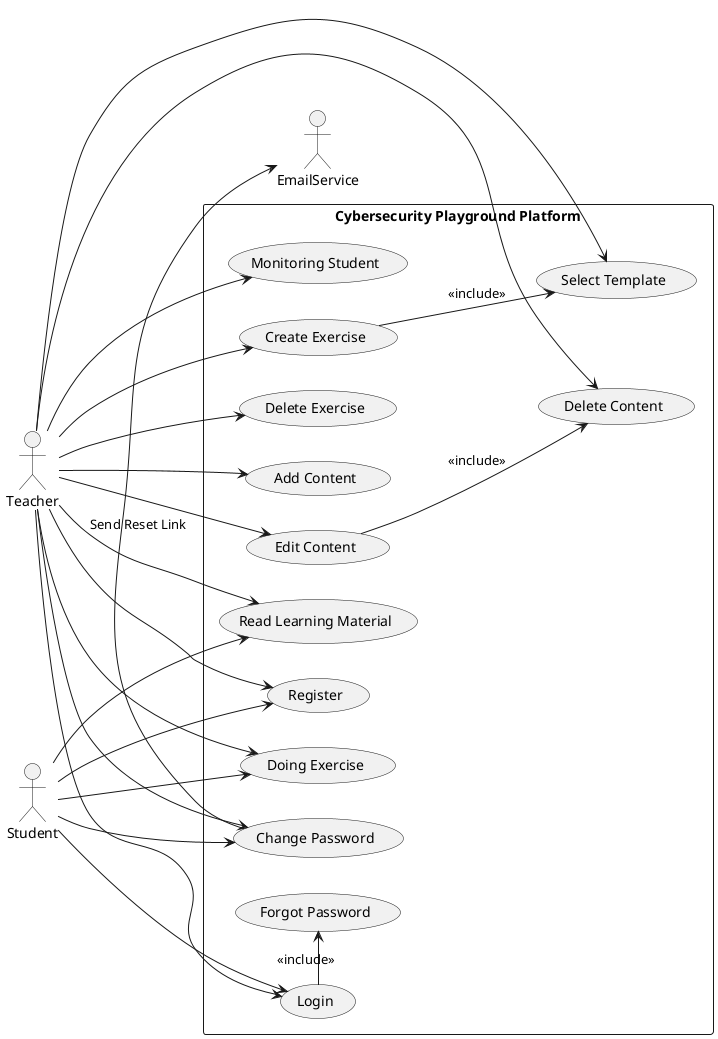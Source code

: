 @startuml
left to right direction

actor Student
actor Teacher
actor EmailService

rectangle "Cybersecurity Playground Platform" {
    usecase "Register" as UC1
    usecase "Login" as UC2
    usecase "Forgot Password" as UC3
    usecase "Doing Exercise" as UC4
    usecase "Read Learning Material" as UC5
    usecase "Change Password" as UC6
    usecase "Create Exercise" as UC7
    usecase "Delete Exercise" as UC8
    usecase "Add Content" as UC9
    usecase "Edit Content" as UC10
    usecase "Delete Content" as UC11
    usecase "Select Template" as UC12
    usecase "Monitoring Student" as UC13
}

Student --> UC1
Student --> UC2
Student --> UC4
Student --> UC5
Student --> UC6

Teacher --> UC1
Teacher --> UC2
Teacher --> UC4
Teacher --> UC5
Teacher --> UC6
Teacher --> UC7
Teacher --> UC8
Teacher --> UC9
Teacher --> UC10
Teacher --> UC11
Teacher --> UC12
Teacher --> UC13

UC2 -right-> UC3 : <<include>>
UC6 -right-> EmailService : Send Reset Link
UC7 -down-> UC12 : <<include>>
UC10 -down-> UC11 : <<include>>

@enduml
